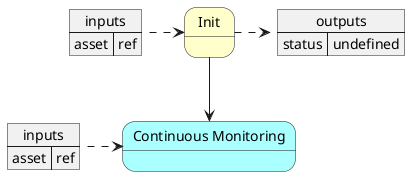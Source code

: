 @startuml

state "Init" as S1 #ffffcc

state "Continuous Monitoring" as S2 #aaffff
S1 --> S2

json "inputs" as inputs1 {
    "asset" : "ref"
}

inputs1 -right[dashed]-> S1

json "outputs" as outputs1 {
    "status" : "undefined"
}

S1 -right[dashed]-> outputs1

json "inputs" as inputs2 {
    "asset" : "ref"
}

inputs2 -right[dashed]-> S2

@enduml
